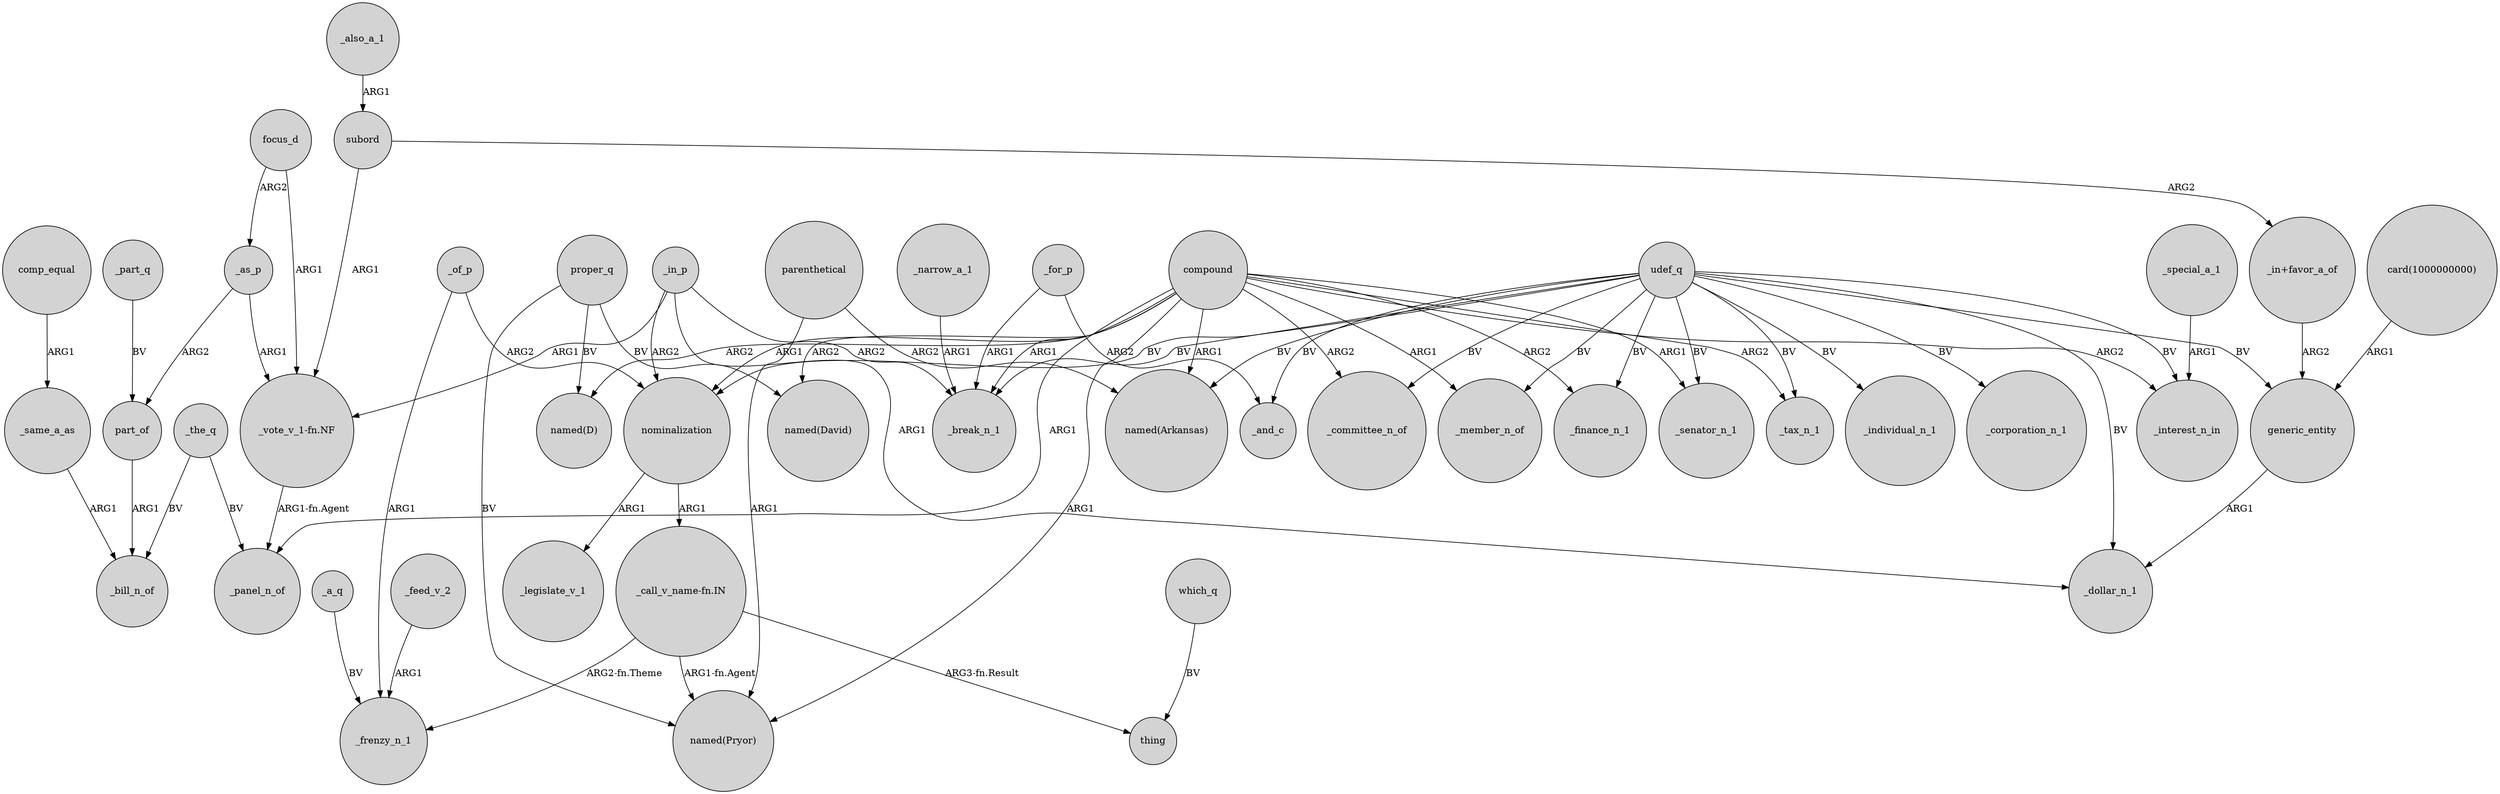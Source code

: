 digraph {
	node [shape=circle style=filled]
	_the_q -> _bill_n_of [label=BV]
	udef_q -> _senator_n_1 [label=BV]
	proper_q -> "named(Pryor)" [label=BV]
	_in_p -> _break_n_1 [label=ARG2]
	udef_q -> generic_entity [label=BV]
	_special_a_1 -> _interest_n_in [label=ARG1]
	"_call_v_name-fn.IN" -> _frenzy_n_1 [label="ARG2-fn.Theme"]
	_as_p -> "_vote_v_1-fn.NF" [label=ARG1]
	udef_q -> _finance_n_1 [label=BV]
	_as_p -> part_of [label=ARG2]
	parenthetical -> "named(Arkansas)" [label=ARG2]
	udef_q -> _break_n_1 [label=BV]
	"_call_v_name-fn.IN" -> "named(Pryor)" [label="ARG1-fn.Agent"]
	focus_d -> _as_p [label=ARG2]
	udef_q -> _committee_n_of [label=BV]
	_for_p -> _and_c [label=ARG2]
	nominalization -> "_call_v_name-fn.IN" [label=ARG1]
	compound -> "named(Pryor)" [label=ARG1]
	compound -> _finance_n_1 [label=ARG2]
	subord -> "_in+favor_a_of" [label=ARG2]
	udef_q -> _interest_n_in [label=BV]
	subord -> "_vote_v_1-fn.NF" [label=ARG1]
	udef_q -> _individual_n_1 [label=BV]
	nominalization -> _legislate_v_1 [label=ARG1]
	_same_a_as -> _bill_n_of [label=ARG1]
	compound -> _interest_n_in [label=ARG2]
	_part_q -> part_of [label=BV]
	compound -> "named(Arkansas)" [label=ARG1]
	udef_q -> "named(Arkansas)" [label=BV]
	compound -> _panel_n_of [label=ARG1]
	_in_p -> "_vote_v_1-fn.NF" [label=ARG1]
	generic_entity -> _dollar_n_1 [label=ARG1]
	udef_q -> _tax_n_1 [label=BV]
	udef_q -> _corporation_n_1 [label=BV]
	"_call_v_name-fn.IN" -> thing [label="ARG3-fn.Result"]
	_the_q -> _panel_n_of [label=BV]
	comp_equal -> _same_a_as [label=ARG1]
	_also_a_1 -> subord [label=ARG1]
	compound -> _committee_n_of [label=ARG2]
	compound -> "named(David)" [label=ARG2]
	focus_d -> "_vote_v_1-fn.NF" [label=ARG1]
	_of_p -> nominalization [label=ARG2]
	udef_q -> _member_n_of [label=BV]
	_feed_v_2 -> _frenzy_n_1 [label=ARG1]
	compound -> "named(D)" [label=ARG2]
	udef_q -> nominalization [label=BV]
	compound -> _member_n_of [label=ARG1]
	proper_q -> "named(D)" [label=BV]
	_in_p -> _dollar_n_1 [label=ARG1]
	_for_p -> _break_n_1 [label=ARG1]
	_narrow_a_1 -> _break_n_1 [label=ARG1]
	udef_q -> _dollar_n_1 [label=BV]
	compound -> _senator_n_1 [label=ARG1]
	compound -> _tax_n_1 [label=ARG2]
	_in_p -> nominalization [label=ARG2]
	proper_q -> "named(David)" [label=BV]
	udef_q -> _and_c [label=BV]
	"_vote_v_1-fn.NF" -> _panel_n_of [label="ARG1-fn.Agent"]
	compound -> _break_n_1 [label=ARG1]
	_a_q -> _frenzy_n_1 [label=BV]
	_of_p -> _frenzy_n_1 [label=ARG1]
	"_in+favor_a_of" -> generic_entity [label=ARG2]
	compound -> nominalization [label=ARG1]
	part_of -> _bill_n_of [label=ARG1]
	"card(1000000000)" -> generic_entity [label=ARG1]
	parenthetical -> "named(Pryor)" [label=ARG1]
	which_q -> thing [label=BV]
}
